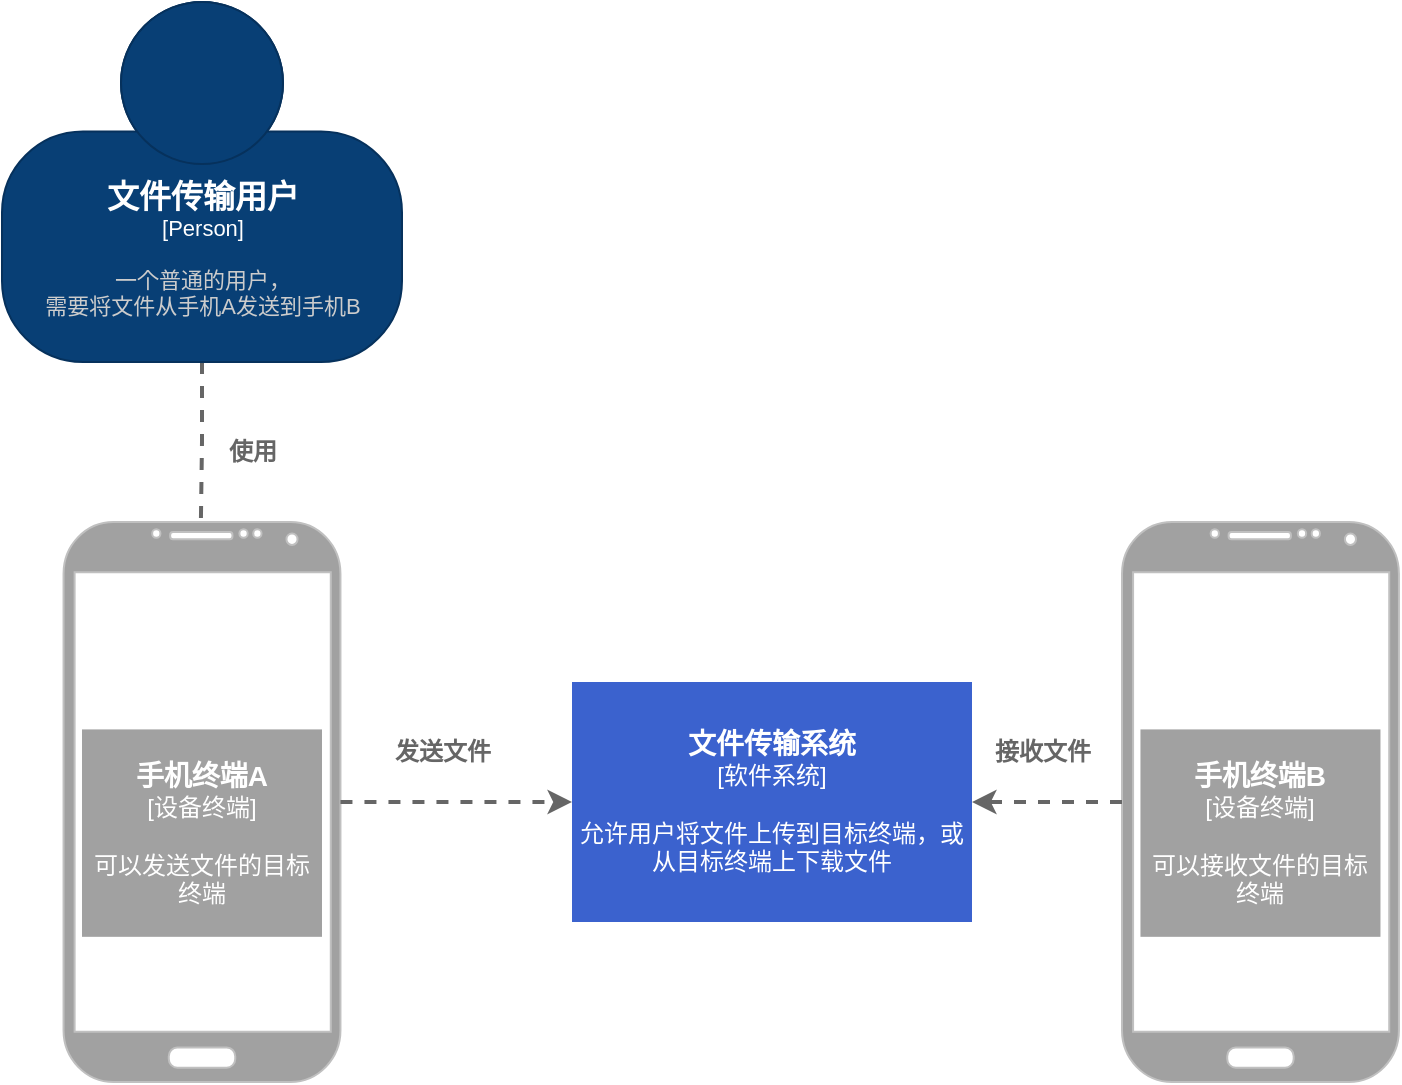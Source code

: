 <mxfile version="20.3.0" type="device" pages="2"><diagram id="-E0AIQQWq1_dQ6eIxIha" name="phone2phone_c4_context"><mxGraphModel dx="1038" dy="547" grid="1" gridSize="10" guides="1" tooltips="1" connect="1" arrows="1" fold="1" page="1" pageScale="1" pageWidth="827" pageHeight="1169" math="0" shadow="0"><root><mxCell id="0"/><mxCell id="1" parent="0"/><mxCell id="RUK7Bi1tOofbnDt_WzQf-3" style="edgeStyle=orthogonalEdgeStyle;rounded=0;orthogonalLoop=1;jettySize=auto;html=1;dashed=1;strokeColor=#666666;strokeWidth=2;entryX=0.494;entryY=0.069;entryDx=0;entryDy=0;entryPerimeter=0;" parent="1" source="RUK7Bi1tOofbnDt_WzQf-1" target="RUK7Bi1tOofbnDt_WzQf-13" edge="1"><mxGeometry relative="1" as="geometry"/></mxCell><object placeholders="1" c4Name="文件传输用户" c4Type="Person" c4Description="一个普通的用户，&#10;需要将文件从手机A发送到手机B" label="&lt;font style=&quot;font-size: 16px&quot;&gt;&lt;b&gt;%c4Name%&lt;/b&gt;&lt;/font&gt;&lt;div&gt;[%c4Type%]&lt;/div&gt;&lt;br&gt;&lt;div&gt;&lt;font style=&quot;font-size: 11px&quot;&gt;&lt;font color=&quot;#cccccc&quot;&gt;%c4Description%&lt;/font&gt;&lt;/div&gt;" id="RUK7Bi1tOofbnDt_WzQf-1"><mxCell style="html=1;fontSize=11;dashed=0;whitespace=wrap;fillColor=#083F75;strokeColor=#06315C;fontColor=#ffffff;shape=mxgraph.c4.person2;align=center;metaEdit=1;points=[[0.5,0,0],[1,0.5,0],[1,0.75,0],[0.75,1,0],[0.5,1,0],[0.25,1,0],[0,0.75,0],[0,0.5,0]];resizable=0;" parent="1" vertex="1"><mxGeometry x="320" y="20" width="200" height="180" as="geometry"/></mxCell></object><mxCell id="RUK7Bi1tOofbnDt_WzQf-2" value="&lt;span style=&quot;font-size: 14px;&quot;&gt;&lt;b&gt;文件传输系统&lt;br&gt;&lt;/b&gt;&lt;/span&gt;[软件系统]&lt;br&gt;&lt;br&gt;允许用户将文件上传到目标终端，或从目标终端上下载文件" style="rounded=0;whiteSpace=wrap;html=1;fontSize=12;fillColor=#3B62CE;strokeColor=none;labelBackgroundColor=none;fontColor=#FFFFFF;" parent="1" vertex="1"><mxGeometry x="605" y="360" width="200" height="120" as="geometry"/></mxCell><mxCell id="RUK7Bi1tOofbnDt_WzQf-4" value="使用" style="text;html=1;align=center;verticalAlign=middle;resizable=0;points=[];autosize=1;strokeColor=none;fillColor=none;fontColor=#666666;fontStyle=1" parent="1" vertex="1"><mxGeometry x="420" y="230" width="50" height="30" as="geometry"/></mxCell><mxCell id="RUK7Bi1tOofbnDt_WzQf-11" value="" style="group" parent="1" vertex="1" connectable="0"><mxGeometry x="880" y="280" width="138.46" height="280" as="geometry"/></mxCell><mxCell id="RUK7Bi1tOofbnDt_WzQf-6" value="" style="verticalLabelPosition=bottom;verticalAlign=top;html=1;shadow=0;dashed=0;strokeWidth=1;shape=mxgraph.android.phone2;strokeColor=#c0c0c0;fontColor=#666666;fillColor=#A1A1A1;sketch=0;" parent="RUK7Bi1tOofbnDt_WzQf-11" vertex="1"><mxGeometry width="138.46" height="280" as="geometry"/></mxCell><mxCell id="RUK7Bi1tOofbnDt_WzQf-10" value="&lt;span style=&quot;font-size: 14px;&quot;&gt;&lt;b&gt;手机终端B&lt;br&gt;&lt;/b&gt;&lt;/span&gt;[设备终端]&lt;br&gt;&lt;br&gt;可以接收文件的目标终端" style="rounded=0;whiteSpace=wrap;html=1;shadow=0;sketch=0;fontColor=#FFFFFF;fillColor=#A1A1A1;strokeColor=none;" parent="RUK7Bi1tOofbnDt_WzQf-11" vertex="1"><mxGeometry x="9.23" y="103.704" width="120.0" height="103.704" as="geometry"/></mxCell><mxCell id="RUK7Bi1tOofbnDt_WzQf-12" value="" style="group" parent="1" vertex="1" connectable="0"><mxGeometry x="350.77" y="280" width="138.46" height="280" as="geometry"/></mxCell><mxCell id="RUK7Bi1tOofbnDt_WzQf-13" value="" style="verticalLabelPosition=bottom;verticalAlign=top;html=1;shadow=0;dashed=0;strokeWidth=1;shape=mxgraph.android.phone2;strokeColor=#c0c0c0;fontColor=#666666;fillColor=#A1A1A1;sketch=0;" parent="RUK7Bi1tOofbnDt_WzQf-12" vertex="1"><mxGeometry width="138.46" height="280" as="geometry"/></mxCell><mxCell id="RUK7Bi1tOofbnDt_WzQf-14" value="&lt;span style=&quot;font-size: 14px;&quot;&gt;&lt;b&gt;手机终端A&lt;br&gt;&lt;/b&gt;&lt;/span&gt;[设备终端]&lt;br&gt;&lt;br&gt;可以发送文件的目标终端" style="rounded=0;whiteSpace=wrap;html=1;shadow=0;sketch=0;fontColor=#FFFFFF;fillColor=#A1A1A1;strokeColor=none;" parent="RUK7Bi1tOofbnDt_WzQf-12" vertex="1"><mxGeometry x="9.23" y="103.704" width="120.0" height="103.704" as="geometry"/></mxCell><mxCell id="RUK7Bi1tOofbnDt_WzQf-15" style="edgeStyle=orthogonalEdgeStyle;rounded=0;orthogonalLoop=1;jettySize=auto;html=1;dashed=1;strokeColor=#666666;strokeWidth=2;fontColor=#FFFFFF;" parent="1" source="RUK7Bi1tOofbnDt_WzQf-13" target="RUK7Bi1tOofbnDt_WzQf-2" edge="1"><mxGeometry relative="1" as="geometry"/></mxCell><mxCell id="RUK7Bi1tOofbnDt_WzQf-16" value="发送文件" style="text;html=1;align=center;verticalAlign=middle;resizable=0;points=[];autosize=1;strokeColor=none;fillColor=none;fontColor=#666666;fontStyle=1" parent="1" vertex="1"><mxGeometry x="505" y="380" width="70" height="30" as="geometry"/></mxCell><mxCell id="RUK7Bi1tOofbnDt_WzQf-18" style="edgeStyle=orthogonalEdgeStyle;rounded=0;orthogonalLoop=1;jettySize=auto;html=1;dashed=1;strokeColor=#666666;strokeWidth=2;fontColor=#666666;endArrow=classic;endFill=1;startArrow=none;startFill=0;" parent="1" source="RUK7Bi1tOofbnDt_WzQf-6" target="RUK7Bi1tOofbnDt_WzQf-2" edge="1"><mxGeometry relative="1" as="geometry"/></mxCell><mxCell id="RUK7Bi1tOofbnDt_WzQf-19" value="接收文件" style="text;html=1;align=center;verticalAlign=middle;resizable=0;points=[];autosize=1;strokeColor=none;fillColor=none;fontColor=#666666;fontStyle=1" parent="1" vertex="1"><mxGeometry x="805" y="380" width="70" height="30" as="geometry"/></mxCell></root></mxGraphModel></diagram><diagram id="LFxXli3cbMvRXUzpWgIP" name="phone2phone_c4_container"><mxGraphModel dx="1038" dy="547" grid="1" gridSize="10" guides="1" tooltips="1" connect="1" arrows="1" fold="1" page="1" pageScale="1" pageWidth="827" pageHeight="1169" math="0" shadow="0"><root><mxCell id="0"/><mxCell id="1" parent="0"/><mxCell id="j2r5FXMQVuOFoONkGqnv-1" style="edgeStyle=orthogonalEdgeStyle;rounded=0;orthogonalLoop=1;jettySize=auto;html=1;dashed=1;strokeColor=#666666;strokeWidth=2;entryX=0.494;entryY=0.069;entryDx=0;entryDy=0;entryPerimeter=0;" edge="1" parent="1" source="j2r5FXMQVuOFoONkGqnv-2" target="j2r5FXMQVuOFoONkGqnv-9"><mxGeometry relative="1" as="geometry"/></mxCell><object placeholders="1" c4Name="文件传输用户" c4Type="Person" c4Description="一个普通的用户，&#10;需要将文件从手机A发送到手机B" label="&lt;font style=&quot;font-size: 16px&quot;&gt;&lt;b&gt;%c4Name%&lt;/b&gt;&lt;/font&gt;&lt;div&gt;[%c4Type%]&lt;/div&gt;&lt;br&gt;&lt;div&gt;&lt;font style=&quot;font-size: 11px&quot;&gt;&lt;font color=&quot;#cccccc&quot;&gt;%c4Description%&lt;/font&gt;&lt;/div&gt;" id="j2r5FXMQVuOFoONkGqnv-2"><mxCell style="html=1;fontSize=11;dashed=0;whitespace=wrap;fillColor=#083F75;strokeColor=#06315C;fontColor=#ffffff;shape=mxgraph.c4.person2;align=center;metaEdit=1;points=[[0.5,0,0],[1,0.5,0],[1,0.75,0],[0.75,1,0],[0.5,1,0],[0.25,1,0],[0,0.75,0],[0,0.5,0]];resizable=0;" vertex="1" parent="1"><mxGeometry x="60" y="20" width="200" height="180" as="geometry"/></mxCell></object><mxCell id="j2r5FXMQVuOFoONkGqnv-3" value="&lt;span style=&quot;font-size: 14px;&quot;&gt;&lt;b&gt;文件传输系统&lt;br&gt;&lt;/b&gt;&lt;/span&gt;[软件系统]" style="rounded=0;whiteSpace=wrap;html=1;fontSize=12;fillColor=none;strokeColor=#666666;labelBackgroundColor=none;fontColor=#666666;align=left;verticalAlign=bottom;dashed=1;strokeWidth=2;" vertex="1" parent="1"><mxGeometry x="321" y="280" width="359" height="280" as="geometry"/></mxCell><mxCell id="j2r5FXMQVuOFoONkGqnv-4" value="使用" style="text;html=1;align=center;verticalAlign=middle;resizable=0;points=[];autosize=1;strokeColor=none;fillColor=none;fontColor=#666666;fontStyle=1" vertex="1" parent="1"><mxGeometry x="160" y="230" width="50" height="30" as="geometry"/></mxCell><mxCell id="j2r5FXMQVuOFoONkGqnv-5" value="" style="group" vertex="1" connectable="0" parent="1"><mxGeometry x="750" y="280" width="138.46" height="280" as="geometry"/></mxCell><mxCell id="j2r5FXMQVuOFoONkGqnv-6" value="" style="verticalLabelPosition=bottom;verticalAlign=top;html=1;shadow=0;dashed=0;strokeWidth=1;shape=mxgraph.android.phone2;strokeColor=#c0c0c0;fontColor=#666666;fillColor=#A1A1A1;sketch=0;" vertex="1" parent="j2r5FXMQVuOFoONkGqnv-5"><mxGeometry width="138.46" height="280" as="geometry"/></mxCell><mxCell id="j2r5FXMQVuOFoONkGqnv-7" value="&lt;span style=&quot;font-size: 14px;&quot;&gt;&lt;b&gt;手机终端B&lt;br&gt;&lt;/b&gt;&lt;/span&gt;[设备终端]&lt;br&gt;&lt;br&gt;可以接收文件的目标终端" style="rounded=0;whiteSpace=wrap;html=1;shadow=0;sketch=0;fontColor=#FFFFFF;fillColor=#A1A1A1;strokeColor=none;" vertex="1" parent="j2r5FXMQVuOFoONkGqnv-5"><mxGeometry x="9.23" y="103.704" width="120.0" height="103.704" as="geometry"/></mxCell><mxCell id="j2r5FXMQVuOFoONkGqnv-8" value="" style="group" vertex="1" connectable="0" parent="1"><mxGeometry x="90.77" y="280" width="138.46" height="280" as="geometry"/></mxCell><mxCell id="j2r5FXMQVuOFoONkGqnv-9" value="" style="verticalLabelPosition=bottom;verticalAlign=top;html=1;shadow=0;dashed=0;strokeWidth=1;shape=mxgraph.android.phone2;strokeColor=#c0c0c0;fontColor=#666666;fillColor=#A1A1A1;sketch=0;" vertex="1" parent="j2r5FXMQVuOFoONkGqnv-8"><mxGeometry width="138.46" height="280" as="geometry"/></mxCell><mxCell id="j2r5FXMQVuOFoONkGqnv-10" value="&lt;span style=&quot;font-size: 14px;&quot;&gt;&lt;b&gt;手机终端A&lt;br&gt;&lt;/b&gt;&lt;/span&gt;[设备终端]&lt;br&gt;&lt;br&gt;可以发送文件的目标终端" style="rounded=0;whiteSpace=wrap;html=1;shadow=0;sketch=0;fontColor=#FFFFFF;fillColor=#A1A1A1;strokeColor=none;" vertex="1" parent="j2r5FXMQVuOFoONkGqnv-8"><mxGeometry x="9.23" y="103.704" width="120.0" height="103.704" as="geometry"/></mxCell><mxCell id="j2r5FXMQVuOFoONkGqnv-11" style="edgeStyle=orthogonalEdgeStyle;rounded=0;orthogonalLoop=1;jettySize=auto;html=1;dashed=1;strokeColor=#666666;strokeWidth=2;fontColor=#FFFFFF;" edge="1" parent="1" source="j2r5FXMQVuOFoONkGqnv-9" target="j2r5FXMQVuOFoONkGqnv-3"><mxGeometry relative="1" as="geometry"/></mxCell><mxCell id="j2r5FXMQVuOFoONkGqnv-12" value="发送文件" style="text;html=1;align=center;verticalAlign=middle;resizable=0;points=[];autosize=1;strokeColor=none;fillColor=none;fontColor=#666666;fontStyle=1" vertex="1" parent="1"><mxGeometry x="245" y="380" width="70" height="30" as="geometry"/></mxCell><mxCell id="j2r5FXMQVuOFoONkGqnv-13" style="edgeStyle=orthogonalEdgeStyle;rounded=0;orthogonalLoop=1;jettySize=auto;html=1;dashed=1;strokeColor=#666666;strokeWidth=2;fontColor=#666666;endArrow=classic;endFill=1;startArrow=none;startFill=0;" edge="1" parent="1" source="j2r5FXMQVuOFoONkGqnv-6" target="j2r5FXMQVuOFoONkGqnv-3"><mxGeometry relative="1" as="geometry"/></mxCell><mxCell id="j2r5FXMQVuOFoONkGqnv-14" value="接收文件" style="text;html=1;align=center;verticalAlign=middle;resizable=0;points=[];autosize=1;strokeColor=none;fillColor=none;fontColor=#666666;fontStyle=1" vertex="1" parent="1"><mxGeometry x="680" y="370" width="70" height="30" as="geometry"/></mxCell><mxCell id="j2r5FXMQVuOFoONkGqnv-15" value="&lt;span style=&quot;font-size: 14px;&quot;&gt;&lt;b&gt;文件传输系统&lt;br&gt;&lt;/b&gt;&lt;/span&gt;[软件系统]&lt;br&gt;&lt;br&gt;允许用户将文件上传到目标终端，或从目标终端上下载文件" style="rounded=0;whiteSpace=wrap;html=1;fontSize=12;fillColor=#3B62CE;strokeColor=none;labelBackgroundColor=none;fontColor=#FFFFFF;" vertex="1" parent="1"><mxGeometry x="380" y="350" width="200" height="120" as="geometry"/></mxCell></root></mxGraphModel></diagram></mxfile>